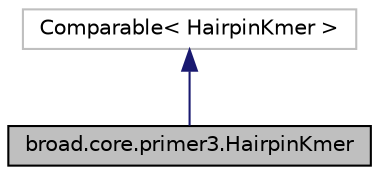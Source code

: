 digraph "broad.core.primer3.HairpinKmer"
{
  edge [fontname="Helvetica",fontsize="10",labelfontname="Helvetica",labelfontsize="10"];
  node [fontname="Helvetica",fontsize="10",shape=record];
  Node1 [label="broad.core.primer3.HairpinKmer",height=0.2,width=0.4,color="black", fillcolor="grey75", style="filled" fontcolor="black"];
  Node2 -> Node1 [dir="back",color="midnightblue",fontsize="10",style="solid"];
  Node2 [label="Comparable\< HairpinKmer \>",height=0.2,width=0.4,color="grey75", fillcolor="white", style="filled"];
}

